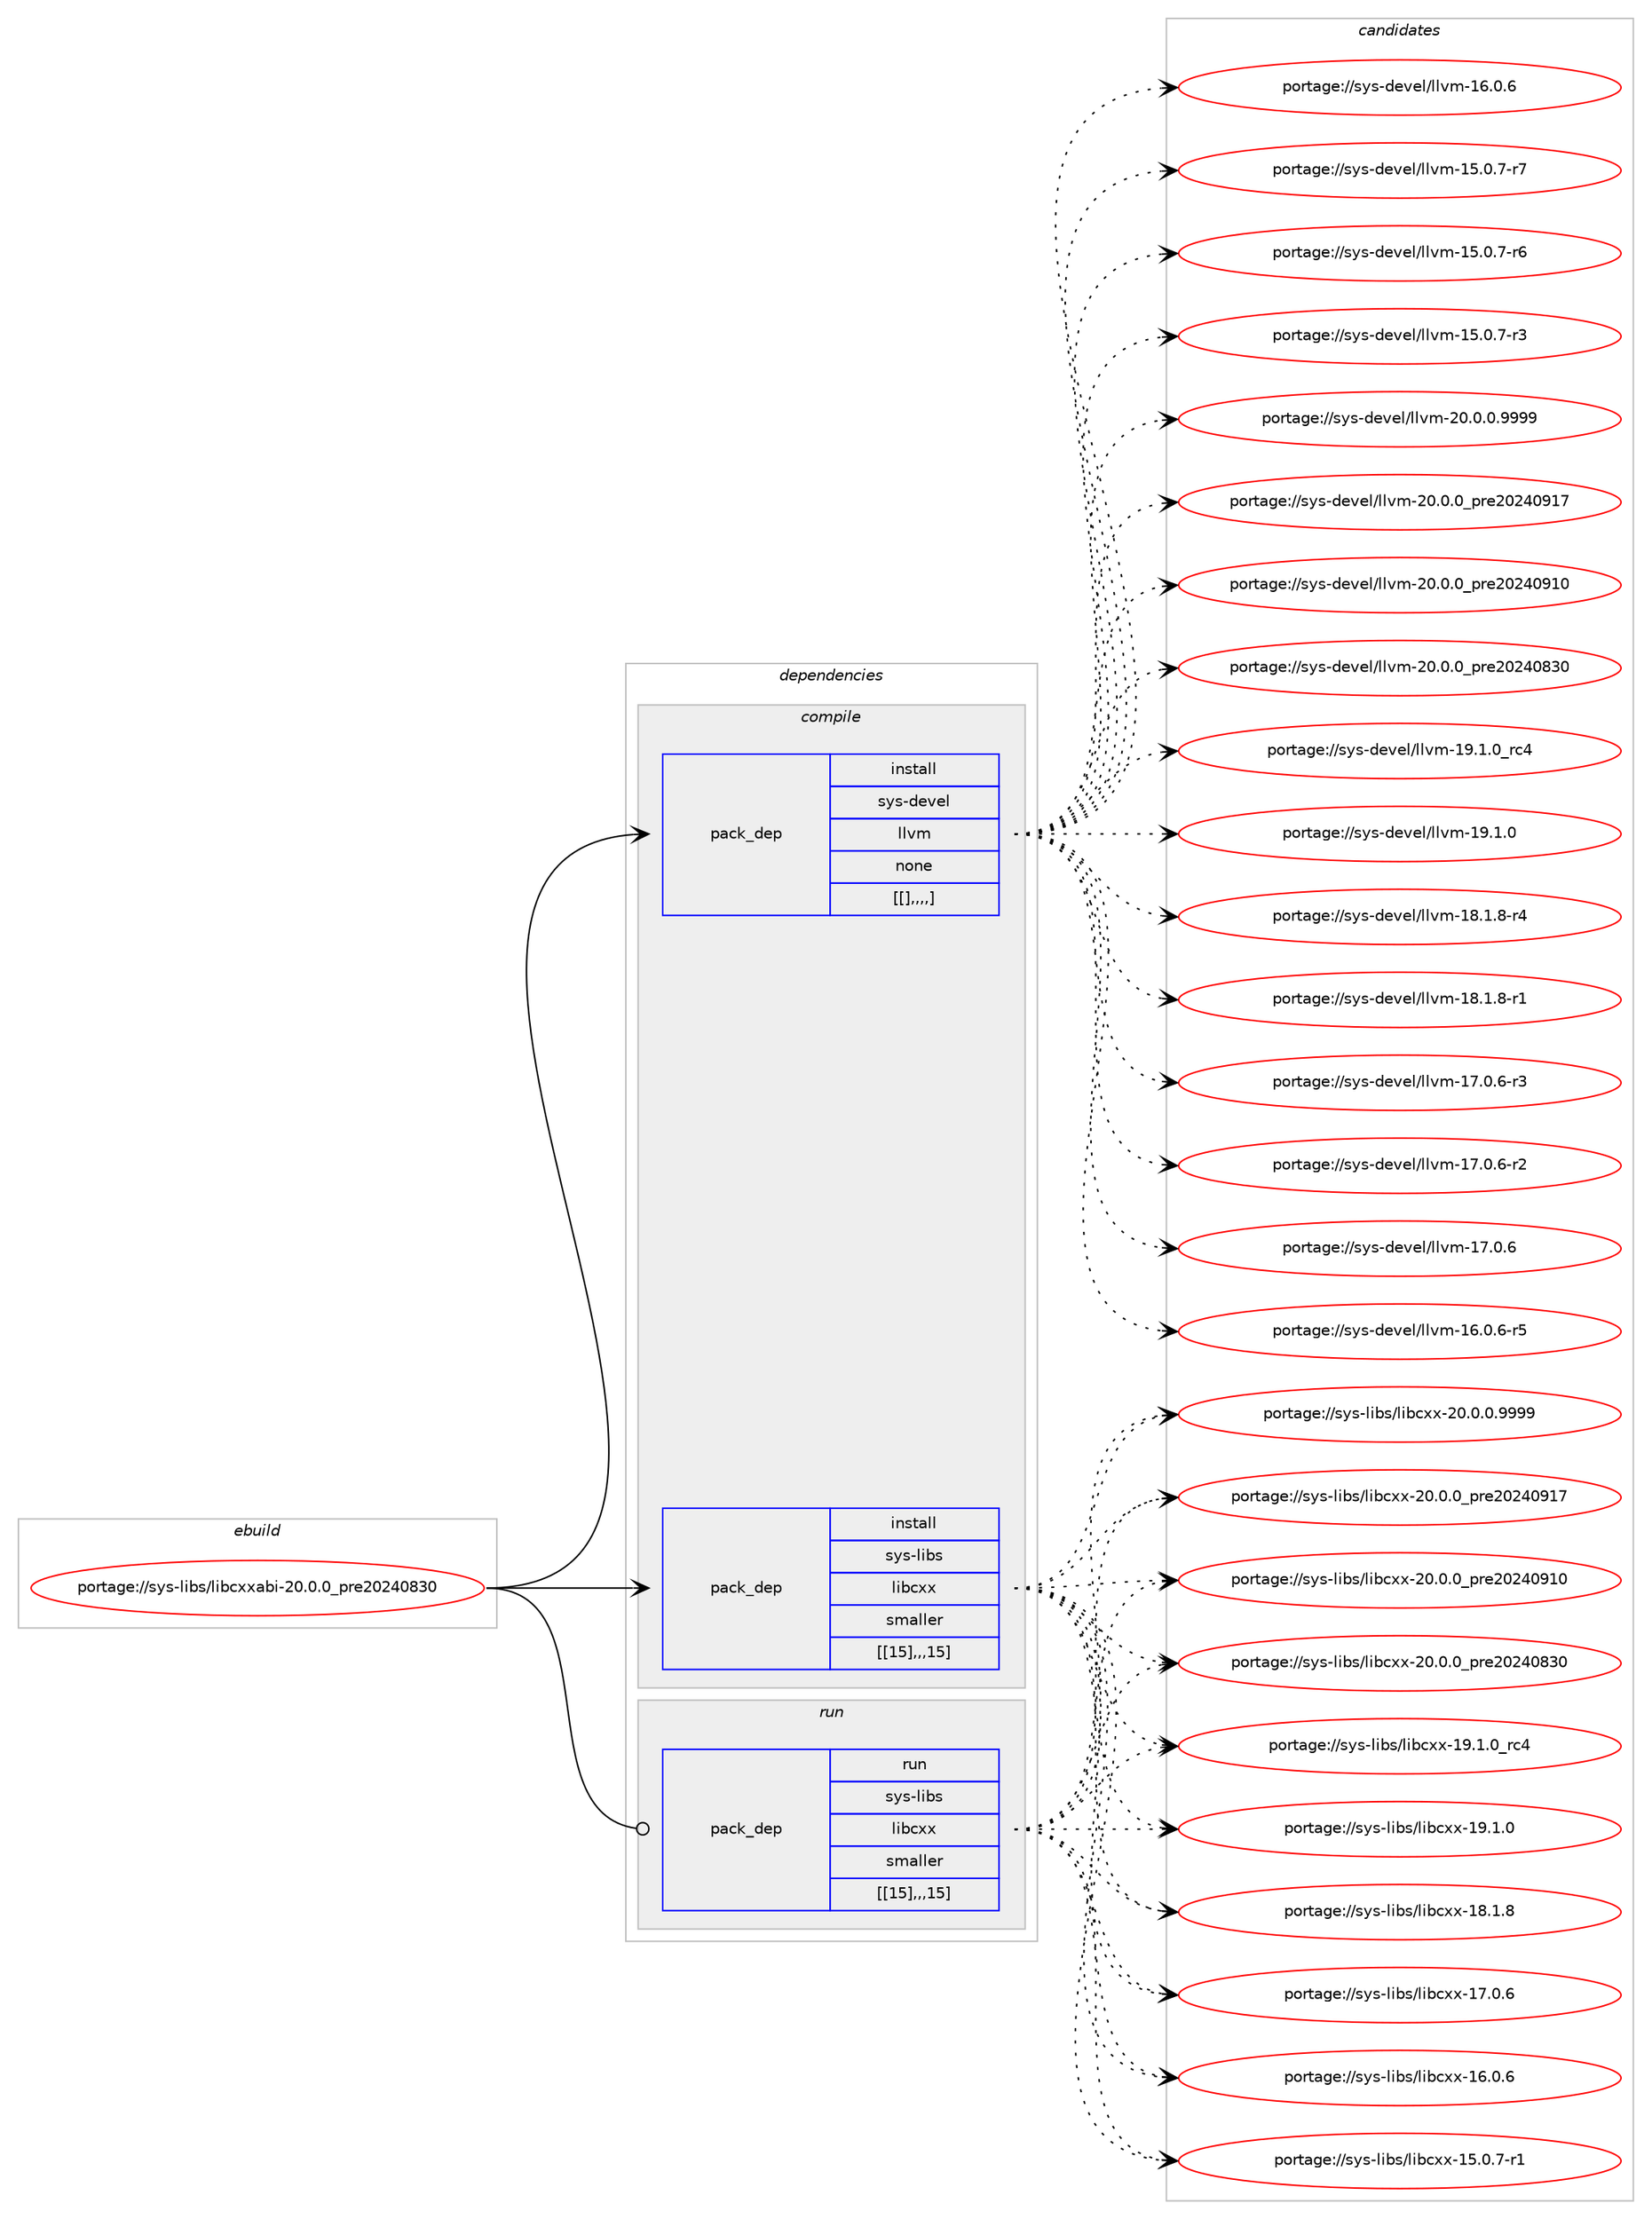 digraph prolog {

# *************
# Graph options
# *************

newrank=true;
concentrate=true;
compound=true;
graph [rankdir=LR,fontname=Helvetica,fontsize=10,ranksep=1.5];#, ranksep=2.5, nodesep=0.2];
edge  [arrowhead=vee];
node  [fontname=Helvetica,fontsize=10];

# **********
# The ebuild
# **********

subgraph cluster_leftcol {
color=gray;
label=<<i>ebuild</i>>;
id [label="portage://sys-libs/libcxxabi-20.0.0_pre20240830", color=red, width=4, href="../sys-libs/libcxxabi-20.0.0_pre20240830.svg"];
}

# ****************
# The dependencies
# ****************

subgraph cluster_midcol {
color=gray;
label=<<i>dependencies</i>>;
subgraph cluster_compile {
fillcolor="#eeeeee";
style=filled;
label=<<i>compile</i>>;
subgraph pack328535 {
dependency453991 [label=<<TABLE BORDER="0" CELLBORDER="1" CELLSPACING="0" CELLPADDING="4" WIDTH="220"><TR><TD ROWSPAN="6" CELLPADDING="30">pack_dep</TD></TR><TR><TD WIDTH="110">install</TD></TR><TR><TD>sys-devel</TD></TR><TR><TD>llvm</TD></TR><TR><TD>none</TD></TR><TR><TD>[[],,,,]</TD></TR></TABLE>>, shape=none, color=blue];
}
id:e -> dependency453991:w [weight=20,style="solid",arrowhead="vee"];
subgraph pack328536 {
dependency453992 [label=<<TABLE BORDER="0" CELLBORDER="1" CELLSPACING="0" CELLPADDING="4" WIDTH="220"><TR><TD ROWSPAN="6" CELLPADDING="30">pack_dep</TD></TR><TR><TD WIDTH="110">install</TD></TR><TR><TD>sys-libs</TD></TR><TR><TD>libcxx</TD></TR><TR><TD>smaller</TD></TR><TR><TD>[[15],,,15]</TD></TR></TABLE>>, shape=none, color=blue];
}
id:e -> dependency453992:w [weight=20,style="solid",arrowhead="vee"];
}
subgraph cluster_compileandrun {
fillcolor="#eeeeee";
style=filled;
label=<<i>compile and run</i>>;
}
subgraph cluster_run {
fillcolor="#eeeeee";
style=filled;
label=<<i>run</i>>;
subgraph pack328537 {
dependency453993 [label=<<TABLE BORDER="0" CELLBORDER="1" CELLSPACING="0" CELLPADDING="4" WIDTH="220"><TR><TD ROWSPAN="6" CELLPADDING="30">pack_dep</TD></TR><TR><TD WIDTH="110">run</TD></TR><TR><TD>sys-libs</TD></TR><TR><TD>libcxx</TD></TR><TR><TD>smaller</TD></TR><TR><TD>[[15],,,15]</TD></TR></TABLE>>, shape=none, color=blue];
}
id:e -> dependency453993:w [weight=20,style="solid",arrowhead="odot"];
}
}

# **************
# The candidates
# **************

subgraph cluster_choices {
rank=same;
color=gray;
label=<<i>candidates</i>>;

subgraph choice328535 {
color=black;
nodesep=1;
choice1151211154510010111810110847108108118109455048464846484657575757 [label="portage://sys-devel/llvm-20.0.0.9999", color=red, width=4,href="../sys-devel/llvm-20.0.0.9999.svg"];
choice115121115451001011181011084710810811810945504846484648951121141015048505248574955 [label="portage://sys-devel/llvm-20.0.0_pre20240917", color=red, width=4,href="../sys-devel/llvm-20.0.0_pre20240917.svg"];
choice115121115451001011181011084710810811810945504846484648951121141015048505248574948 [label="portage://sys-devel/llvm-20.0.0_pre20240910", color=red, width=4,href="../sys-devel/llvm-20.0.0_pre20240910.svg"];
choice115121115451001011181011084710810811810945504846484648951121141015048505248565148 [label="portage://sys-devel/llvm-20.0.0_pre20240830", color=red, width=4,href="../sys-devel/llvm-20.0.0_pre20240830.svg"];
choice115121115451001011181011084710810811810945495746494648951149952 [label="portage://sys-devel/llvm-19.1.0_rc4", color=red, width=4,href="../sys-devel/llvm-19.1.0_rc4.svg"];
choice115121115451001011181011084710810811810945495746494648 [label="portage://sys-devel/llvm-19.1.0", color=red, width=4,href="../sys-devel/llvm-19.1.0.svg"];
choice1151211154510010111810110847108108118109454956464946564511452 [label="portage://sys-devel/llvm-18.1.8-r4", color=red, width=4,href="../sys-devel/llvm-18.1.8-r4.svg"];
choice1151211154510010111810110847108108118109454956464946564511449 [label="portage://sys-devel/llvm-18.1.8-r1", color=red, width=4,href="../sys-devel/llvm-18.1.8-r1.svg"];
choice1151211154510010111810110847108108118109454955464846544511451 [label="portage://sys-devel/llvm-17.0.6-r3", color=red, width=4,href="../sys-devel/llvm-17.0.6-r3.svg"];
choice1151211154510010111810110847108108118109454955464846544511450 [label="portage://sys-devel/llvm-17.0.6-r2", color=red, width=4,href="../sys-devel/llvm-17.0.6-r2.svg"];
choice115121115451001011181011084710810811810945495546484654 [label="portage://sys-devel/llvm-17.0.6", color=red, width=4,href="../sys-devel/llvm-17.0.6.svg"];
choice1151211154510010111810110847108108118109454954464846544511453 [label="portage://sys-devel/llvm-16.0.6-r5", color=red, width=4,href="../sys-devel/llvm-16.0.6-r5.svg"];
choice115121115451001011181011084710810811810945495446484654 [label="portage://sys-devel/llvm-16.0.6", color=red, width=4,href="../sys-devel/llvm-16.0.6.svg"];
choice1151211154510010111810110847108108118109454953464846554511455 [label="portage://sys-devel/llvm-15.0.7-r7", color=red, width=4,href="../sys-devel/llvm-15.0.7-r7.svg"];
choice1151211154510010111810110847108108118109454953464846554511454 [label="portage://sys-devel/llvm-15.0.7-r6", color=red, width=4,href="../sys-devel/llvm-15.0.7-r6.svg"];
choice1151211154510010111810110847108108118109454953464846554511451 [label="portage://sys-devel/llvm-15.0.7-r3", color=red, width=4,href="../sys-devel/llvm-15.0.7-r3.svg"];
dependency453991:e -> choice1151211154510010111810110847108108118109455048464846484657575757:w [style=dotted,weight="100"];
dependency453991:e -> choice115121115451001011181011084710810811810945504846484648951121141015048505248574955:w [style=dotted,weight="100"];
dependency453991:e -> choice115121115451001011181011084710810811810945504846484648951121141015048505248574948:w [style=dotted,weight="100"];
dependency453991:e -> choice115121115451001011181011084710810811810945504846484648951121141015048505248565148:w [style=dotted,weight="100"];
dependency453991:e -> choice115121115451001011181011084710810811810945495746494648951149952:w [style=dotted,weight="100"];
dependency453991:e -> choice115121115451001011181011084710810811810945495746494648:w [style=dotted,weight="100"];
dependency453991:e -> choice1151211154510010111810110847108108118109454956464946564511452:w [style=dotted,weight="100"];
dependency453991:e -> choice1151211154510010111810110847108108118109454956464946564511449:w [style=dotted,weight="100"];
dependency453991:e -> choice1151211154510010111810110847108108118109454955464846544511451:w [style=dotted,weight="100"];
dependency453991:e -> choice1151211154510010111810110847108108118109454955464846544511450:w [style=dotted,weight="100"];
dependency453991:e -> choice115121115451001011181011084710810811810945495546484654:w [style=dotted,weight="100"];
dependency453991:e -> choice1151211154510010111810110847108108118109454954464846544511453:w [style=dotted,weight="100"];
dependency453991:e -> choice115121115451001011181011084710810811810945495446484654:w [style=dotted,weight="100"];
dependency453991:e -> choice1151211154510010111810110847108108118109454953464846554511455:w [style=dotted,weight="100"];
dependency453991:e -> choice1151211154510010111810110847108108118109454953464846554511454:w [style=dotted,weight="100"];
dependency453991:e -> choice1151211154510010111810110847108108118109454953464846554511451:w [style=dotted,weight="100"];
}
subgraph choice328536 {
color=black;
nodesep=1;
choice1151211154510810598115471081059899120120455048464846484657575757 [label="portage://sys-libs/libcxx-20.0.0.9999", color=red, width=4,href="../sys-libs/libcxx-20.0.0.9999.svg"];
choice115121115451081059811547108105989912012045504846484648951121141015048505248574955 [label="portage://sys-libs/libcxx-20.0.0_pre20240917", color=red, width=4,href="../sys-libs/libcxx-20.0.0_pre20240917.svg"];
choice115121115451081059811547108105989912012045504846484648951121141015048505248574948 [label="portage://sys-libs/libcxx-20.0.0_pre20240910", color=red, width=4,href="../sys-libs/libcxx-20.0.0_pre20240910.svg"];
choice115121115451081059811547108105989912012045504846484648951121141015048505248565148 [label="portage://sys-libs/libcxx-20.0.0_pre20240830", color=red, width=4,href="../sys-libs/libcxx-20.0.0_pre20240830.svg"];
choice115121115451081059811547108105989912012045495746494648951149952 [label="portage://sys-libs/libcxx-19.1.0_rc4", color=red, width=4,href="../sys-libs/libcxx-19.1.0_rc4.svg"];
choice115121115451081059811547108105989912012045495746494648 [label="portage://sys-libs/libcxx-19.1.0", color=red, width=4,href="../sys-libs/libcxx-19.1.0.svg"];
choice115121115451081059811547108105989912012045495646494656 [label="portage://sys-libs/libcxx-18.1.8", color=red, width=4,href="../sys-libs/libcxx-18.1.8.svg"];
choice115121115451081059811547108105989912012045495546484654 [label="portage://sys-libs/libcxx-17.0.6", color=red, width=4,href="../sys-libs/libcxx-17.0.6.svg"];
choice115121115451081059811547108105989912012045495446484654 [label="portage://sys-libs/libcxx-16.0.6", color=red, width=4,href="../sys-libs/libcxx-16.0.6.svg"];
choice1151211154510810598115471081059899120120454953464846554511449 [label="portage://sys-libs/libcxx-15.0.7-r1", color=red, width=4,href="../sys-libs/libcxx-15.0.7-r1.svg"];
dependency453992:e -> choice1151211154510810598115471081059899120120455048464846484657575757:w [style=dotted,weight="100"];
dependency453992:e -> choice115121115451081059811547108105989912012045504846484648951121141015048505248574955:w [style=dotted,weight="100"];
dependency453992:e -> choice115121115451081059811547108105989912012045504846484648951121141015048505248574948:w [style=dotted,weight="100"];
dependency453992:e -> choice115121115451081059811547108105989912012045504846484648951121141015048505248565148:w [style=dotted,weight="100"];
dependency453992:e -> choice115121115451081059811547108105989912012045495746494648951149952:w [style=dotted,weight="100"];
dependency453992:e -> choice115121115451081059811547108105989912012045495746494648:w [style=dotted,weight="100"];
dependency453992:e -> choice115121115451081059811547108105989912012045495646494656:w [style=dotted,weight="100"];
dependency453992:e -> choice115121115451081059811547108105989912012045495546484654:w [style=dotted,weight="100"];
dependency453992:e -> choice115121115451081059811547108105989912012045495446484654:w [style=dotted,weight="100"];
dependency453992:e -> choice1151211154510810598115471081059899120120454953464846554511449:w [style=dotted,weight="100"];
}
subgraph choice328537 {
color=black;
nodesep=1;
choice1151211154510810598115471081059899120120455048464846484657575757 [label="portage://sys-libs/libcxx-20.0.0.9999", color=red, width=4,href="../sys-libs/libcxx-20.0.0.9999.svg"];
choice115121115451081059811547108105989912012045504846484648951121141015048505248574955 [label="portage://sys-libs/libcxx-20.0.0_pre20240917", color=red, width=4,href="../sys-libs/libcxx-20.0.0_pre20240917.svg"];
choice115121115451081059811547108105989912012045504846484648951121141015048505248574948 [label="portage://sys-libs/libcxx-20.0.0_pre20240910", color=red, width=4,href="../sys-libs/libcxx-20.0.0_pre20240910.svg"];
choice115121115451081059811547108105989912012045504846484648951121141015048505248565148 [label="portage://sys-libs/libcxx-20.0.0_pre20240830", color=red, width=4,href="../sys-libs/libcxx-20.0.0_pre20240830.svg"];
choice115121115451081059811547108105989912012045495746494648951149952 [label="portage://sys-libs/libcxx-19.1.0_rc4", color=red, width=4,href="../sys-libs/libcxx-19.1.0_rc4.svg"];
choice115121115451081059811547108105989912012045495746494648 [label="portage://sys-libs/libcxx-19.1.0", color=red, width=4,href="../sys-libs/libcxx-19.1.0.svg"];
choice115121115451081059811547108105989912012045495646494656 [label="portage://sys-libs/libcxx-18.1.8", color=red, width=4,href="../sys-libs/libcxx-18.1.8.svg"];
choice115121115451081059811547108105989912012045495546484654 [label="portage://sys-libs/libcxx-17.0.6", color=red, width=4,href="../sys-libs/libcxx-17.0.6.svg"];
choice115121115451081059811547108105989912012045495446484654 [label="portage://sys-libs/libcxx-16.0.6", color=red, width=4,href="../sys-libs/libcxx-16.0.6.svg"];
choice1151211154510810598115471081059899120120454953464846554511449 [label="portage://sys-libs/libcxx-15.0.7-r1", color=red, width=4,href="../sys-libs/libcxx-15.0.7-r1.svg"];
dependency453993:e -> choice1151211154510810598115471081059899120120455048464846484657575757:w [style=dotted,weight="100"];
dependency453993:e -> choice115121115451081059811547108105989912012045504846484648951121141015048505248574955:w [style=dotted,weight="100"];
dependency453993:e -> choice115121115451081059811547108105989912012045504846484648951121141015048505248574948:w [style=dotted,weight="100"];
dependency453993:e -> choice115121115451081059811547108105989912012045504846484648951121141015048505248565148:w [style=dotted,weight="100"];
dependency453993:e -> choice115121115451081059811547108105989912012045495746494648951149952:w [style=dotted,weight="100"];
dependency453993:e -> choice115121115451081059811547108105989912012045495746494648:w [style=dotted,weight="100"];
dependency453993:e -> choice115121115451081059811547108105989912012045495646494656:w [style=dotted,weight="100"];
dependency453993:e -> choice115121115451081059811547108105989912012045495546484654:w [style=dotted,weight="100"];
dependency453993:e -> choice115121115451081059811547108105989912012045495446484654:w [style=dotted,weight="100"];
dependency453993:e -> choice1151211154510810598115471081059899120120454953464846554511449:w [style=dotted,weight="100"];
}
}

}
